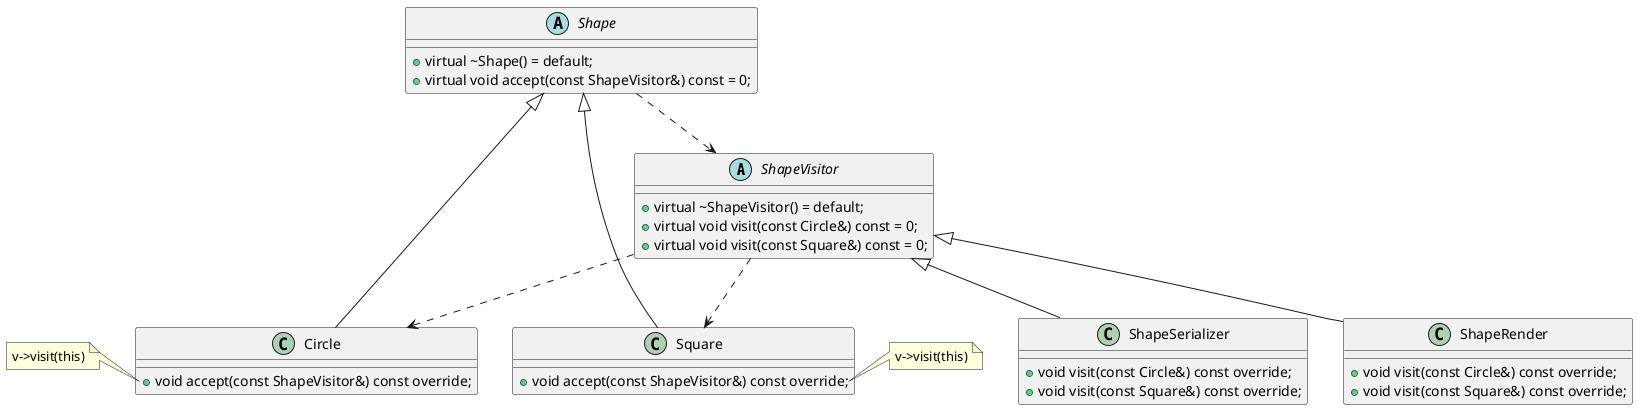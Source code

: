 @startuml

abstract class ShapeVisitor {
  + virtual ~ShapeVisitor() = default;
  + virtual void visit(const Circle&) const = 0;
  + virtual void visit(const Square&) const = 0;
}

abstract class Shape {
  + virtual ~Shape() = default;
  + virtual void accept(const ShapeVisitor&) const = 0;
}

class Circle {
  + void accept(const ShapeVisitor&) const override;
}

class Square {
  + void accept(const ShapeVisitor&) const override;
}

class ShapeSerializer {
  + void visit(const Circle&) const override;
  + void visit(const Square&) const override;
}

class ShapeRender {
  + void visit(const Circle&) const override;
  + void visit(const Square&) const override;
}

Shape <|-- Circle
Shape <|-- Square

ShapeVisitor <|-- ShapeSerializer
ShapeVisitor <|-- ShapeRender

Shape ..> ShapeVisitor
ShapeVisitor ..> Circle
ShapeVisitor ..> Square

note left of Circle::accept
    v->visit(this)
end note

note right of Square::accept
    v->visit(this)
end note

@enduml

